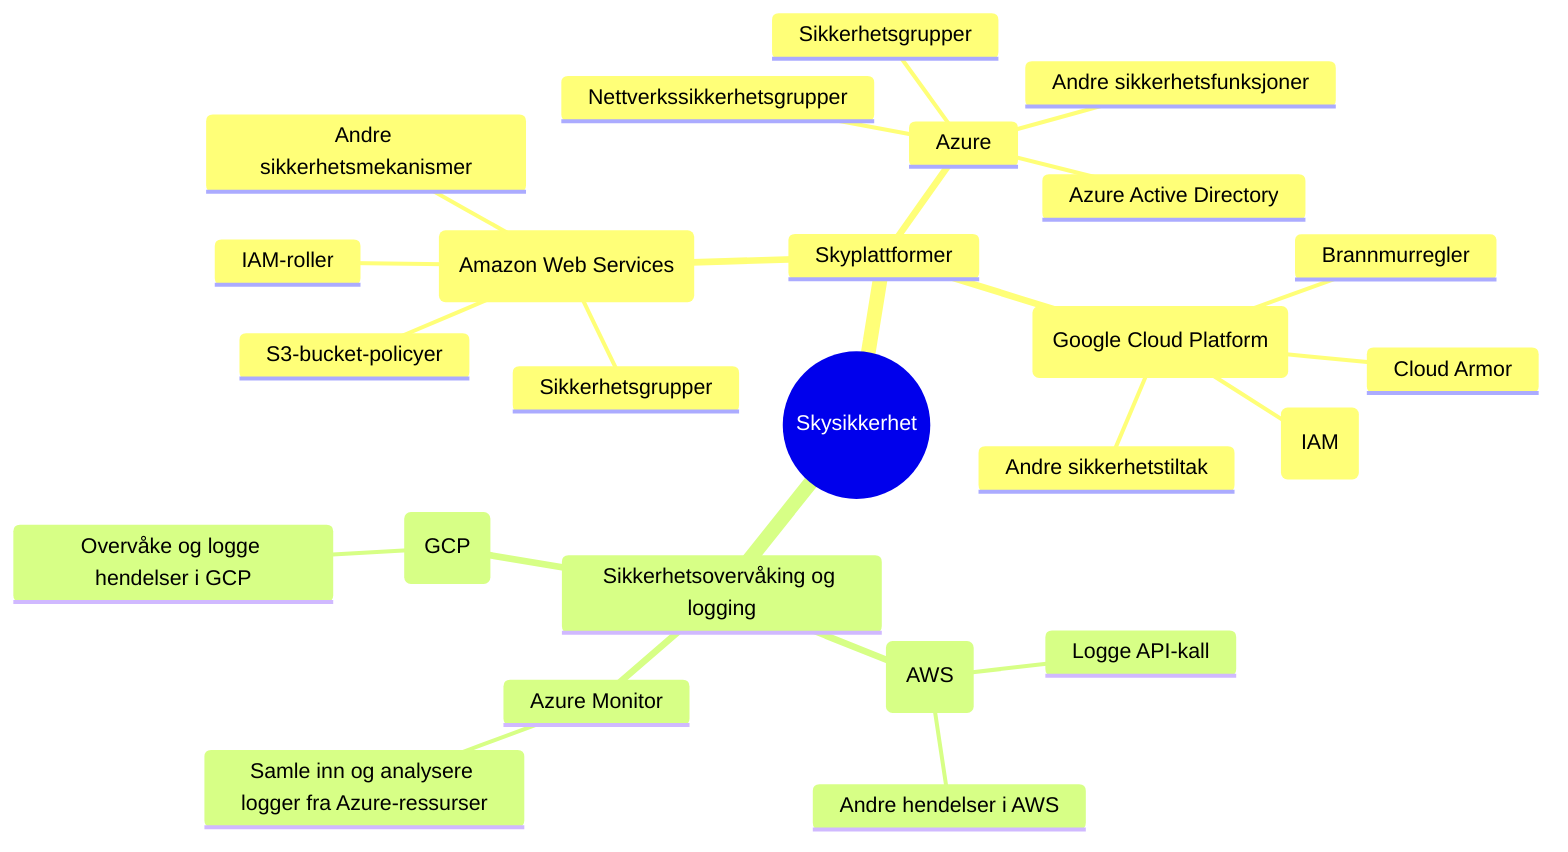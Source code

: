 mindmap
  root((Skysikkerhet))
    Skyplattformer
      AWS (Amazon Web Services)
        Sikkerhetsgrupper
        IAM-roller
        S3-bucket-policyer
        Andre sikkerhetsmekanismer
      Azure
        Sikkerhetsgrupper
        Nettverkssikkerhetsgrupper
        Azure Active Directory
        Andre sikkerhetsfunksjoner
      GCP (Google Cloud Platform)
        Identity and Access Management (IAM)
        Brannmurregler
        Cloud Armor
        Andre sikkerhetstiltak
    Sikkerhetsovervåking og logging
      CloudTrail (AWS)
        Logge API-kall
        Andre hendelser i AWS
      Azure Monitor
        Samle inn og analysere logger fra Azure-ressurser
      Stackdriver (GCP)
        Overvåke og logge hendelser i GCP